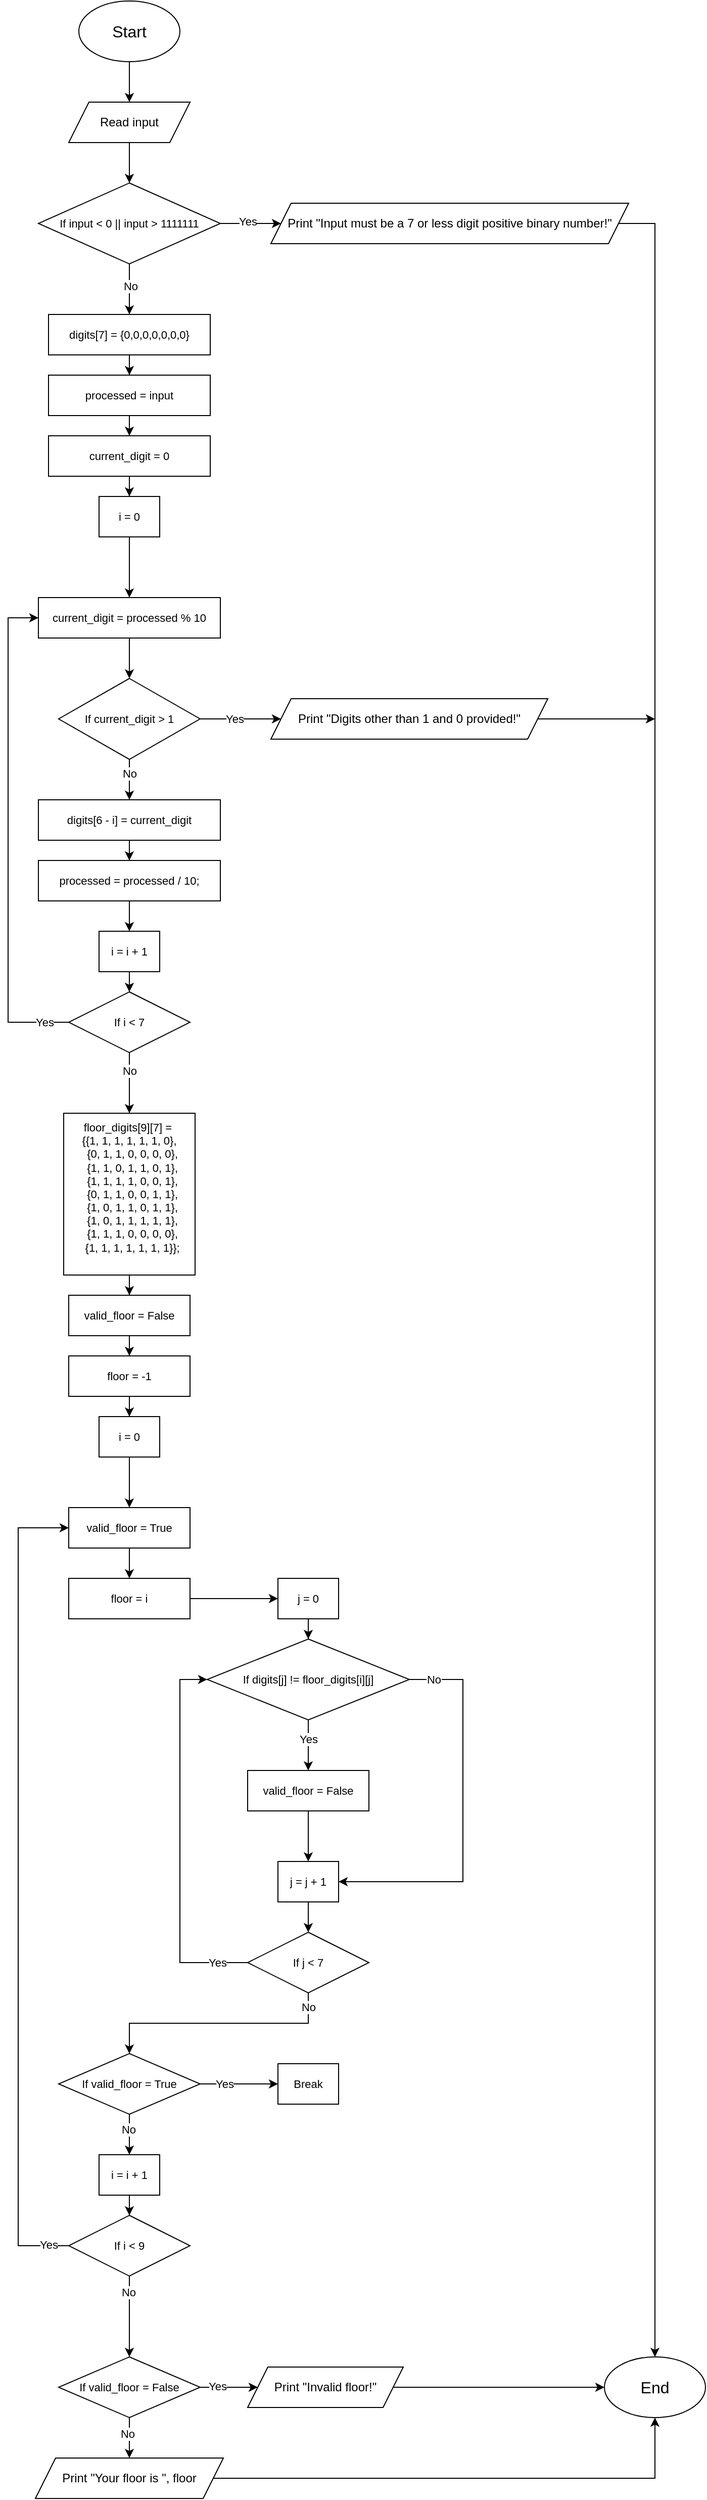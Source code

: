 <mxfile version="24.7.8">
  <diagram id="C5RBs43oDa-KdzZeNtuy" name="Page-1">
    <mxGraphModel dx="795" dy="743" grid="1" gridSize="10" guides="1" tooltips="1" connect="1" arrows="1" fold="1" page="1" pageScale="1" pageWidth="827" pageHeight="1169" math="0" shadow="0">
      <root>
        <mxCell id="WIyWlLk6GJQsqaUBKTNV-0" />
        <mxCell id="WIyWlLk6GJQsqaUBKTNV-1" parent="WIyWlLk6GJQsqaUBKTNV-0" />
        <mxCell id="AX7jysXRW774M35lCU46-30" value="" style="edgeStyle=orthogonalEdgeStyle;rounded=0;orthogonalLoop=1;jettySize=auto;html=1;fontFamily=Helvetica;fontSize=11;fontColor=default;labelBackgroundColor=default;resizable=0;" edge="1" parent="WIyWlLk6GJQsqaUBKTNV-1" source="SrEE-dE6r3HtPPm9E7V3-53" target="SrEE-dE6r3HtPPm9E7V3-59">
          <mxGeometry relative="1" as="geometry" />
        </mxCell>
        <mxCell id="SrEE-dE6r3HtPPm9E7V3-53" value="Start" style="ellipse;whiteSpace=wrap;html=1;fontSize=16;" parent="WIyWlLk6GJQsqaUBKTNV-1" vertex="1">
          <mxGeometry x="150" y="40" width="100" height="60" as="geometry" />
        </mxCell>
        <mxCell id="SrEE-dE6r3HtPPm9E7V3-54" value="End" style="ellipse;whiteSpace=wrap;html=1;fontSize=16;" parent="WIyWlLk6GJQsqaUBKTNV-1" vertex="1">
          <mxGeometry x="670" y="2370" width="100" height="60" as="geometry" />
        </mxCell>
        <mxCell id="AX7jysXRW774M35lCU46-32" value="" style="edgeStyle=orthogonalEdgeStyle;rounded=0;orthogonalLoop=1;jettySize=auto;html=1;fontFamily=Helvetica;fontSize=11;fontColor=default;labelBackgroundColor=default;resizable=0;" edge="1" parent="WIyWlLk6GJQsqaUBKTNV-1" source="SrEE-dE6r3HtPPm9E7V3-58" target="SrEE-dE6r3HtPPm9E7V3-60">
          <mxGeometry relative="1" as="geometry" />
        </mxCell>
        <mxCell id="AX7jysXRW774M35lCU46-76" value="Yes" style="edgeLabel;html=1;align=center;verticalAlign=middle;resizable=0;points=[];fontFamily=Helvetica;fontSize=11;fontColor=default;labelBackgroundColor=default;fillColor=none;gradientColor=none;" vertex="1" connectable="0" parent="AX7jysXRW774M35lCU46-32">
          <mxGeometry x="-0.1" y="2" relative="1" as="geometry">
            <mxPoint as="offset" />
          </mxGeometry>
        </mxCell>
        <mxCell id="AX7jysXRW774M35lCU46-34" value="" style="edgeStyle=orthogonalEdgeStyle;rounded=0;orthogonalLoop=1;jettySize=auto;html=1;fontFamily=Helvetica;fontSize=11;fontColor=default;labelBackgroundColor=default;resizable=0;" edge="1" parent="WIyWlLk6GJQsqaUBKTNV-1" source="SrEE-dE6r3HtPPm9E7V3-58" target="AX7jysXRW774M35lCU46-0">
          <mxGeometry relative="1" as="geometry" />
        </mxCell>
        <mxCell id="AX7jysXRW774M35lCU46-77" value="No" style="edgeLabel;html=1;align=center;verticalAlign=middle;resizable=0;points=[];fontFamily=Helvetica;fontSize=11;fontColor=default;labelBackgroundColor=default;fillColor=none;gradientColor=none;" vertex="1" connectable="0" parent="AX7jysXRW774M35lCU46-34">
          <mxGeometry x="-0.136" y="1" relative="1" as="geometry">
            <mxPoint as="offset" />
          </mxGeometry>
        </mxCell>
        <mxCell id="SrEE-dE6r3HtPPm9E7V3-58" value="If&amp;nbsp;input &amp;lt; 0 || input &amp;gt; 1111111" style="rhombus;whiteSpace=wrap;html=1;align=center;verticalAlign=middle;fontFamily=Helvetica;fontSize=11;fontColor=default;labelBackgroundColor=default;resizable=1;fillColor=none;gradientColor=none;movable=1;rotatable=1;deletable=1;editable=1;locked=0;connectable=1;" parent="WIyWlLk6GJQsqaUBKTNV-1" vertex="1">
          <mxGeometry x="110" y="220" width="180" height="80" as="geometry" />
        </mxCell>
        <mxCell id="AX7jysXRW774M35lCU46-31" value="" style="edgeStyle=orthogonalEdgeStyle;rounded=0;orthogonalLoop=1;jettySize=auto;html=1;fontFamily=Helvetica;fontSize=11;fontColor=default;labelBackgroundColor=default;resizable=0;" edge="1" parent="WIyWlLk6GJQsqaUBKTNV-1" source="SrEE-dE6r3HtPPm9E7V3-59" target="SrEE-dE6r3HtPPm9E7V3-58">
          <mxGeometry relative="1" as="geometry" />
        </mxCell>
        <mxCell id="SrEE-dE6r3HtPPm9E7V3-59" value="Read input" style="shape=parallelogram;perimeter=parallelogramPerimeter;whiteSpace=wrap;html=1;fixedSize=1;" parent="WIyWlLk6GJQsqaUBKTNV-1" vertex="1">
          <mxGeometry x="140" y="140" width="120" height="40" as="geometry" />
        </mxCell>
        <mxCell id="AX7jysXRW774M35lCU46-74" style="edgeStyle=orthogonalEdgeStyle;rounded=0;orthogonalLoop=1;jettySize=auto;html=1;fontFamily=Helvetica;fontSize=11;fontColor=default;labelBackgroundColor=default;resizable=0;exitX=1;exitY=0.5;exitDx=0;exitDy=0;entryX=0.5;entryY=0;entryDx=0;entryDy=0;" edge="1" parent="WIyWlLk6GJQsqaUBKTNV-1" source="SrEE-dE6r3HtPPm9E7V3-60" target="SrEE-dE6r3HtPPm9E7V3-54">
          <mxGeometry relative="1" as="geometry">
            <mxPoint x="720" y="2370" as="targetPoint" />
            <Array as="points">
              <mxPoint x="720" y="260" />
            </Array>
          </mxGeometry>
        </mxCell>
        <mxCell id="SrEE-dE6r3HtPPm9E7V3-60" value="Print &quot;Input must be a 7 or less digit positive binary number!&quot;" style="shape=parallelogram;perimeter=parallelogramPerimeter;whiteSpace=wrap;html=1;fixedSize=1;" parent="WIyWlLk6GJQsqaUBKTNV-1" vertex="1">
          <mxGeometry x="340" y="240" width="354" height="40" as="geometry" />
        </mxCell>
        <mxCell id="AX7jysXRW774M35lCU46-36" style="edgeStyle=orthogonalEdgeStyle;rounded=0;orthogonalLoop=1;jettySize=auto;html=1;entryX=0.5;entryY=0;entryDx=0;entryDy=0;fontFamily=Helvetica;fontSize=11;fontColor=default;labelBackgroundColor=default;resizable=0;" edge="1" parent="WIyWlLk6GJQsqaUBKTNV-1" source="AX7jysXRW774M35lCU46-0" target="AX7jysXRW774M35lCU46-1">
          <mxGeometry relative="1" as="geometry" />
        </mxCell>
        <mxCell id="AX7jysXRW774M35lCU46-0" value="digits[7] = {0,0,0,0,0,0,0}" style="rounded=1;whiteSpace=wrap;html=1;align=center;verticalAlign=middle;fontFamily=Helvetica;fontSize=11;fontColor=default;labelBackgroundColor=default;resizable=1;fillColor=none;gradientColor=none;arcSize=0;movable=1;rotatable=1;deletable=1;editable=1;locked=0;connectable=1;" vertex="1" parent="WIyWlLk6GJQsqaUBKTNV-1">
          <mxGeometry x="120" y="350" width="160" height="40" as="geometry" />
        </mxCell>
        <mxCell id="AX7jysXRW774M35lCU46-37" style="edgeStyle=orthogonalEdgeStyle;rounded=0;orthogonalLoop=1;jettySize=auto;html=1;entryX=0.5;entryY=0;entryDx=0;entryDy=0;fontFamily=Helvetica;fontSize=11;fontColor=default;labelBackgroundColor=default;resizable=0;" edge="1" parent="WIyWlLk6GJQsqaUBKTNV-1" source="AX7jysXRW774M35lCU46-1" target="AX7jysXRW774M35lCU46-2">
          <mxGeometry relative="1" as="geometry" />
        </mxCell>
        <mxCell id="AX7jysXRW774M35lCU46-1" value="processed = input" style="rounded=1;whiteSpace=wrap;html=1;align=center;verticalAlign=middle;fontFamily=Helvetica;fontSize=11;fontColor=default;labelBackgroundColor=default;resizable=1;fillColor=none;gradientColor=none;arcSize=0;movable=1;rotatable=1;deletable=1;editable=1;locked=0;connectable=1;" vertex="1" parent="WIyWlLk6GJQsqaUBKTNV-1">
          <mxGeometry x="120" y="410" width="160" height="40" as="geometry" />
        </mxCell>
        <mxCell id="AX7jysXRW774M35lCU46-38" style="edgeStyle=orthogonalEdgeStyle;rounded=0;orthogonalLoop=1;jettySize=auto;html=1;fontFamily=Helvetica;fontSize=11;fontColor=default;labelBackgroundColor=default;resizable=0;" edge="1" parent="WIyWlLk6GJQsqaUBKTNV-1" source="AX7jysXRW774M35lCU46-2" target="AX7jysXRW774M35lCU46-4">
          <mxGeometry relative="1" as="geometry" />
        </mxCell>
        <mxCell id="AX7jysXRW774M35lCU46-2" value="current_digit = 0" style="rounded=1;whiteSpace=wrap;html=1;align=center;verticalAlign=middle;fontFamily=Helvetica;fontSize=11;fontColor=default;labelBackgroundColor=default;resizable=1;fillColor=none;gradientColor=none;arcSize=0;movable=1;rotatable=1;deletable=1;editable=1;locked=0;connectable=1;" vertex="1" parent="WIyWlLk6GJQsqaUBKTNV-1">
          <mxGeometry x="120" y="470" width="160" height="40" as="geometry" />
        </mxCell>
        <mxCell id="AX7jysXRW774M35lCU46-41" value="" style="edgeStyle=orthogonalEdgeStyle;rounded=0;orthogonalLoop=1;jettySize=auto;html=1;fontFamily=Helvetica;fontSize=11;fontColor=default;labelBackgroundColor=default;resizable=0;" edge="1" parent="WIyWlLk6GJQsqaUBKTNV-1" source="AX7jysXRW774M35lCU46-4" target="AX7jysXRW774M35lCU46-5">
          <mxGeometry relative="1" as="geometry" />
        </mxCell>
        <mxCell id="AX7jysXRW774M35lCU46-4" value="i = 0" style="rounded=1;whiteSpace=wrap;html=1;align=center;verticalAlign=middle;fontFamily=Helvetica;fontSize=11;fontColor=default;labelBackgroundColor=default;resizable=1;fillColor=none;gradientColor=none;arcSize=0;movable=1;rotatable=1;deletable=1;editable=1;locked=0;connectable=1;" vertex="1" parent="WIyWlLk6GJQsqaUBKTNV-1">
          <mxGeometry x="170" y="530" width="60" height="40" as="geometry" />
        </mxCell>
        <mxCell id="AX7jysXRW774M35lCU46-39" value="" style="edgeStyle=orthogonalEdgeStyle;rounded=0;orthogonalLoop=1;jettySize=auto;html=1;fontFamily=Helvetica;fontSize=11;fontColor=default;labelBackgroundColor=default;resizable=0;" edge="1" parent="WIyWlLk6GJQsqaUBKTNV-1" source="AX7jysXRW774M35lCU46-5" target="AX7jysXRW774M35lCU46-7">
          <mxGeometry relative="1" as="geometry" />
        </mxCell>
        <mxCell id="AX7jysXRW774M35lCU46-5" value="current_digit = processed % 10" style="rounded=1;whiteSpace=wrap;html=1;align=center;verticalAlign=middle;fontFamily=Helvetica;fontSize=11;fontColor=default;labelBackgroundColor=default;resizable=1;fillColor=none;gradientColor=none;arcSize=0;movable=1;rotatable=1;deletable=1;editable=1;locked=0;connectable=1;" vertex="1" parent="WIyWlLk6GJQsqaUBKTNV-1">
          <mxGeometry x="110" y="630" width="180" height="40" as="geometry" />
        </mxCell>
        <mxCell id="AX7jysXRW774M35lCU46-46" value="" style="edgeStyle=orthogonalEdgeStyle;rounded=0;orthogonalLoop=1;jettySize=auto;html=1;fontFamily=Helvetica;fontSize=11;fontColor=default;labelBackgroundColor=default;resizable=0;" edge="1" parent="WIyWlLk6GJQsqaUBKTNV-1" source="AX7jysXRW774M35lCU46-6" target="AX7jysXRW774M35lCU46-12">
          <mxGeometry relative="1" as="geometry" />
        </mxCell>
        <mxCell id="AX7jysXRW774M35lCU46-83" value="No" style="edgeLabel;html=1;align=center;verticalAlign=middle;resizable=0;points=[];fontFamily=Helvetica;fontSize=11;fontColor=default;labelBackgroundColor=default;fillColor=none;gradientColor=none;" vertex="1" connectable="0" parent="AX7jysXRW774M35lCU46-46">
          <mxGeometry x="-0.413" relative="1" as="geometry">
            <mxPoint as="offset" />
          </mxGeometry>
        </mxCell>
        <mxCell id="AX7jysXRW774M35lCU46-47" style="edgeStyle=orthogonalEdgeStyle;rounded=0;orthogonalLoop=1;jettySize=auto;html=1;fontFamily=Helvetica;fontSize=11;fontColor=default;labelBackgroundColor=default;resizable=0;entryX=0;entryY=0.5;entryDx=0;entryDy=0;exitX=0;exitY=0.5;exitDx=0;exitDy=0;" edge="1" parent="WIyWlLk6GJQsqaUBKTNV-1" source="AX7jysXRW774M35lCU46-6" target="AX7jysXRW774M35lCU46-5">
          <mxGeometry relative="1" as="geometry">
            <mxPoint x="70" y="650" as="targetPoint" />
            <Array as="points">
              <mxPoint x="80" y="1050" />
              <mxPoint x="80" y="650" />
            </Array>
          </mxGeometry>
        </mxCell>
        <mxCell id="AX7jysXRW774M35lCU46-82" value="Yes" style="edgeLabel;html=1;align=center;verticalAlign=middle;resizable=0;points=[];fontFamily=Helvetica;fontSize=11;fontColor=default;labelBackgroundColor=default;fillColor=none;gradientColor=none;" vertex="1" connectable="0" parent="AX7jysXRW774M35lCU46-47">
          <mxGeometry x="-0.9" relative="1" as="geometry">
            <mxPoint as="offset" />
          </mxGeometry>
        </mxCell>
        <mxCell id="AX7jysXRW774M35lCU46-6" value="If i &amp;lt; 7" style="rhombus;whiteSpace=wrap;html=1;align=center;verticalAlign=middle;fontFamily=Helvetica;fontSize=11;fontColor=default;labelBackgroundColor=default;resizable=1;fillColor=none;gradientColor=none;movable=1;rotatable=1;deletable=1;editable=1;locked=0;connectable=1;" vertex="1" parent="WIyWlLk6GJQsqaUBKTNV-1">
          <mxGeometry x="140" y="1020" width="120" height="60" as="geometry" />
        </mxCell>
        <mxCell id="AX7jysXRW774M35lCU46-40" value="" style="edgeStyle=orthogonalEdgeStyle;rounded=0;orthogonalLoop=1;jettySize=auto;html=1;fontFamily=Helvetica;fontSize=11;fontColor=default;labelBackgroundColor=default;resizable=0;" edge="1" parent="WIyWlLk6GJQsqaUBKTNV-1" source="AX7jysXRW774M35lCU46-7" target="AX7jysXRW774M35lCU46-8">
          <mxGeometry relative="1" as="geometry" />
        </mxCell>
        <mxCell id="AX7jysXRW774M35lCU46-80" value="Yes" style="edgeLabel;html=1;align=center;verticalAlign=middle;resizable=0;points=[];fontFamily=Helvetica;fontSize=11;fontColor=default;labelBackgroundColor=default;fillColor=none;gradientColor=none;" vertex="1" connectable="0" parent="AX7jysXRW774M35lCU46-40">
          <mxGeometry x="-0.165" relative="1" as="geometry">
            <mxPoint as="offset" />
          </mxGeometry>
        </mxCell>
        <mxCell id="AX7jysXRW774M35lCU46-42" value="" style="edgeStyle=orthogonalEdgeStyle;rounded=0;orthogonalLoop=1;jettySize=auto;html=1;fontFamily=Helvetica;fontSize=11;fontColor=default;labelBackgroundColor=default;resizable=0;" edge="1" parent="WIyWlLk6GJQsqaUBKTNV-1" source="AX7jysXRW774M35lCU46-7" target="AX7jysXRW774M35lCU46-9">
          <mxGeometry relative="1" as="geometry" />
        </mxCell>
        <mxCell id="AX7jysXRW774M35lCU46-81" value="No" style="edgeLabel;html=1;align=center;verticalAlign=middle;resizable=0;points=[];fontFamily=Helvetica;fontSize=11;fontColor=default;labelBackgroundColor=default;fillColor=none;gradientColor=none;" vertex="1" connectable="0" parent="AX7jysXRW774M35lCU46-42">
          <mxGeometry x="-0.3" relative="1" as="geometry">
            <mxPoint as="offset" />
          </mxGeometry>
        </mxCell>
        <mxCell id="AX7jysXRW774M35lCU46-7" value="If current_digit &amp;gt; 1" style="rhombus;whiteSpace=wrap;html=1;align=center;verticalAlign=middle;fontFamily=Helvetica;fontSize=11;fontColor=default;labelBackgroundColor=default;resizable=1;fillColor=none;gradientColor=none;movable=1;rotatable=1;deletable=1;editable=1;locked=0;connectable=1;" vertex="1" parent="WIyWlLk6GJQsqaUBKTNV-1">
          <mxGeometry x="130" y="710" width="140" height="80" as="geometry" />
        </mxCell>
        <mxCell id="AX7jysXRW774M35lCU46-75" style="edgeStyle=orthogonalEdgeStyle;rounded=0;orthogonalLoop=1;jettySize=auto;html=1;fontFamily=Helvetica;fontSize=11;fontColor=default;labelBackgroundColor=default;resizable=0;" edge="1" parent="WIyWlLk6GJQsqaUBKTNV-1" source="AX7jysXRW774M35lCU46-8">
          <mxGeometry relative="1" as="geometry">
            <mxPoint x="720" y="750" as="targetPoint" />
          </mxGeometry>
        </mxCell>
        <mxCell id="AX7jysXRW774M35lCU46-8" value="Print &quot;Digits other than 1 and 0 provided!&quot;" style="shape=parallelogram;perimeter=parallelogramPerimeter;whiteSpace=wrap;html=1;fixedSize=1;" vertex="1" parent="WIyWlLk6GJQsqaUBKTNV-1">
          <mxGeometry x="340" y="730" width="274" height="40" as="geometry" />
        </mxCell>
        <mxCell id="AX7jysXRW774M35lCU46-43" style="edgeStyle=orthogonalEdgeStyle;rounded=0;orthogonalLoop=1;jettySize=auto;html=1;entryX=0.5;entryY=0;entryDx=0;entryDy=0;fontFamily=Helvetica;fontSize=11;fontColor=default;labelBackgroundColor=default;resizable=0;" edge="1" parent="WIyWlLk6GJQsqaUBKTNV-1" source="AX7jysXRW774M35lCU46-9" target="AX7jysXRW774M35lCU46-10">
          <mxGeometry relative="1" as="geometry" />
        </mxCell>
        <mxCell id="AX7jysXRW774M35lCU46-9" value="digits[6 - i] = current_digit" style="rounded=1;whiteSpace=wrap;html=1;align=center;verticalAlign=middle;fontFamily=Helvetica;fontSize=11;fontColor=default;labelBackgroundColor=default;resizable=1;fillColor=none;gradientColor=none;arcSize=0;movable=1;rotatable=1;deletable=1;editable=1;locked=0;connectable=1;" vertex="1" parent="WIyWlLk6GJQsqaUBKTNV-1">
          <mxGeometry x="110" y="830" width="180" height="40" as="geometry" />
        </mxCell>
        <mxCell id="AX7jysXRW774M35lCU46-44" style="edgeStyle=orthogonalEdgeStyle;rounded=0;orthogonalLoop=1;jettySize=auto;html=1;entryX=0.5;entryY=0;entryDx=0;entryDy=0;fontFamily=Helvetica;fontSize=11;fontColor=default;labelBackgroundColor=default;resizable=0;" edge="1" parent="WIyWlLk6GJQsqaUBKTNV-1" source="AX7jysXRW774M35lCU46-10" target="AX7jysXRW774M35lCU46-11">
          <mxGeometry relative="1" as="geometry" />
        </mxCell>
        <mxCell id="AX7jysXRW774M35lCU46-10" value="processed = processed / 10;" style="rounded=1;whiteSpace=wrap;html=1;align=center;verticalAlign=middle;fontFamily=Helvetica;fontSize=11;fontColor=default;labelBackgroundColor=default;resizable=1;fillColor=none;gradientColor=none;arcSize=0;movable=1;rotatable=1;deletable=1;editable=1;locked=0;connectable=1;" vertex="1" parent="WIyWlLk6GJQsqaUBKTNV-1">
          <mxGeometry x="110" y="890" width="180" height="40" as="geometry" />
        </mxCell>
        <mxCell id="AX7jysXRW774M35lCU46-45" style="edgeStyle=orthogonalEdgeStyle;rounded=0;orthogonalLoop=1;jettySize=auto;html=1;entryX=0.5;entryY=0;entryDx=0;entryDy=0;fontFamily=Helvetica;fontSize=11;fontColor=default;labelBackgroundColor=default;resizable=0;" edge="1" parent="WIyWlLk6GJQsqaUBKTNV-1" source="AX7jysXRW774M35lCU46-11" target="AX7jysXRW774M35lCU46-6">
          <mxGeometry relative="1" as="geometry" />
        </mxCell>
        <mxCell id="AX7jysXRW774M35lCU46-11" value="i = i + 1" style="rounded=1;whiteSpace=wrap;html=1;align=center;verticalAlign=middle;fontFamily=Helvetica;fontSize=11;fontColor=default;labelBackgroundColor=default;resizable=1;fillColor=none;gradientColor=none;arcSize=0;movable=1;rotatable=1;deletable=1;editable=1;locked=0;connectable=1;" vertex="1" parent="WIyWlLk6GJQsqaUBKTNV-1">
          <mxGeometry x="170" y="960" width="60" height="40" as="geometry" />
        </mxCell>
        <mxCell id="AX7jysXRW774M35lCU46-48" value="" style="edgeStyle=orthogonalEdgeStyle;rounded=0;orthogonalLoop=1;jettySize=auto;html=1;fontFamily=Helvetica;fontSize=11;fontColor=default;labelBackgroundColor=default;resizable=0;" edge="1" parent="WIyWlLk6GJQsqaUBKTNV-1" source="AX7jysXRW774M35lCU46-12" target="AX7jysXRW774M35lCU46-13">
          <mxGeometry relative="1" as="geometry" />
        </mxCell>
        <mxCell id="AX7jysXRW774M35lCU46-12" value="&lt;div&gt;&lt;div&gt;floor_digits[9][7] =&amp;nbsp;&lt;/div&gt;&lt;div&gt;{{1, 1, 1, 1, 1, 1, 0},&lt;/div&gt;&lt;div&gt;&amp;nbsp; {0, 1, 1, 0, 0, 0, 0},&lt;/div&gt;&lt;div&gt;&amp;nbsp; {1, 1, 0, 1, 1, 0, 1},&lt;/div&gt;&lt;div&gt;&amp;nbsp; {1, 1, 1, 1, 0, 0, 1},&lt;/div&gt;&lt;div&gt;&amp;nbsp; {0, 1, 1, 0, 0, 1, 1},&lt;/div&gt;&lt;div&gt;&amp;nbsp; {1, 0, 1, 1, 0, 1, 1},&lt;/div&gt;&lt;div&gt;&amp;nbsp; {1, 0, 1, 1, 1, 1, 1},&lt;/div&gt;&lt;div&gt;&amp;nbsp; {1, 1, 1, 0, 0, 0, 0},&lt;/div&gt;&lt;div&gt;&amp;nbsp; {1, 1, 1, 1, 1, 1, 1}};&lt;/div&gt;&lt;/div&gt;&lt;div&gt;&lt;br&gt;&lt;/div&gt;" style="rounded=1;whiteSpace=wrap;html=1;align=center;verticalAlign=middle;fontFamily=Helvetica;fontSize=11;fontColor=default;labelBackgroundColor=default;resizable=1;fillColor=none;gradientColor=none;arcSize=0;movable=1;rotatable=1;deletable=1;editable=1;locked=0;connectable=1;" vertex="1" parent="WIyWlLk6GJQsqaUBKTNV-1">
          <mxGeometry x="135" y="1140" width="130" height="160" as="geometry" />
        </mxCell>
        <mxCell id="AX7jysXRW774M35lCU46-87" style="edgeStyle=orthogonalEdgeStyle;rounded=0;orthogonalLoop=1;jettySize=auto;html=1;entryX=0.5;entryY=0;entryDx=0;entryDy=0;fontFamily=Helvetica;fontSize=11;fontColor=default;labelBackgroundColor=default;resizable=0;" edge="1" parent="WIyWlLk6GJQsqaUBKTNV-1" source="AX7jysXRW774M35lCU46-13" target="AX7jysXRW774M35lCU46-86">
          <mxGeometry relative="1" as="geometry" />
        </mxCell>
        <mxCell id="AX7jysXRW774M35lCU46-13" value="valid_floor = False" style="rounded=1;whiteSpace=wrap;html=1;align=center;verticalAlign=middle;fontFamily=Helvetica;fontSize=11;fontColor=default;labelBackgroundColor=default;resizable=1;fillColor=none;gradientColor=none;arcSize=0;movable=1;rotatable=1;deletable=1;editable=1;locked=0;connectable=1;" vertex="1" parent="WIyWlLk6GJQsqaUBKTNV-1">
          <mxGeometry x="140" y="1320" width="120" height="40" as="geometry" />
        </mxCell>
        <mxCell id="AX7jysXRW774M35lCU46-55" style="edgeStyle=orthogonalEdgeStyle;rounded=0;orthogonalLoop=1;jettySize=auto;html=1;entryX=0;entryY=0.5;entryDx=0;entryDy=0;fontFamily=Helvetica;fontSize=11;fontColor=default;labelBackgroundColor=default;resizable=0;" edge="1" parent="WIyWlLk6GJQsqaUBKTNV-1" source="AX7jysXRW774M35lCU46-14" target="AX7jysXRW774M35lCU46-20">
          <mxGeometry relative="1" as="geometry" />
        </mxCell>
        <mxCell id="AX7jysXRW774M35lCU46-14" value="floor = i" style="rounded=1;whiteSpace=wrap;html=1;align=center;verticalAlign=middle;fontFamily=Helvetica;fontSize=11;fontColor=default;labelBackgroundColor=default;resizable=1;fillColor=none;gradientColor=none;arcSize=0;movable=1;rotatable=1;deletable=1;editable=1;locked=0;connectable=1;" vertex="1" parent="WIyWlLk6GJQsqaUBKTNV-1">
          <mxGeometry x="140" y="1600" width="120" height="40" as="geometry" />
        </mxCell>
        <mxCell id="AX7jysXRW774M35lCU46-50" value="" style="edgeStyle=orthogonalEdgeStyle;rounded=0;orthogonalLoop=1;jettySize=auto;html=1;fontFamily=Helvetica;fontSize=11;fontColor=default;labelBackgroundColor=default;resizable=0;" edge="1" parent="WIyWlLk6GJQsqaUBKTNV-1" source="AX7jysXRW774M35lCU46-15" target="AX7jysXRW774M35lCU46-21">
          <mxGeometry relative="1" as="geometry" />
        </mxCell>
        <mxCell id="AX7jysXRW774M35lCU46-15" value="i = 0" style="rounded=1;whiteSpace=wrap;html=1;align=center;verticalAlign=middle;fontFamily=Helvetica;fontSize=11;fontColor=default;labelBackgroundColor=default;resizable=1;fillColor=none;gradientColor=none;arcSize=0;movable=1;rotatable=1;deletable=1;editable=1;locked=0;connectable=1;" vertex="1" parent="WIyWlLk6GJQsqaUBKTNV-1">
          <mxGeometry x="170" y="1440" width="60" height="40" as="geometry" />
        </mxCell>
        <mxCell id="AX7jysXRW774M35lCU46-64" value="" style="edgeStyle=orthogonalEdgeStyle;rounded=0;orthogonalLoop=1;jettySize=auto;html=1;fontFamily=Helvetica;fontSize=11;fontColor=default;labelBackgroundColor=default;resizable=0;" edge="1" parent="WIyWlLk6GJQsqaUBKTNV-1" source="AX7jysXRW774M35lCU46-16" target="AX7jysXRW774M35lCU46-17">
          <mxGeometry relative="1" as="geometry" />
        </mxCell>
        <mxCell id="AX7jysXRW774M35lCU46-16" value="i = i + 1" style="rounded=1;whiteSpace=wrap;html=1;align=center;verticalAlign=middle;fontFamily=Helvetica;fontSize=11;fontColor=default;labelBackgroundColor=default;resizable=1;fillColor=none;gradientColor=none;arcSize=0;movable=1;rotatable=1;deletable=1;editable=1;locked=0;connectable=1;" vertex="1" parent="WIyWlLk6GJQsqaUBKTNV-1">
          <mxGeometry x="170" y="2170" width="60" height="40" as="geometry" />
        </mxCell>
        <mxCell id="AX7jysXRW774M35lCU46-67" style="edgeStyle=orthogonalEdgeStyle;rounded=0;orthogonalLoop=1;jettySize=auto;html=1;fontFamily=Helvetica;fontSize=11;fontColor=default;labelBackgroundColor=default;resizable=0;entryX=0;entryY=0.5;entryDx=0;entryDy=0;" edge="1" parent="WIyWlLk6GJQsqaUBKTNV-1" source="AX7jysXRW774M35lCU46-17" target="AX7jysXRW774M35lCU46-21">
          <mxGeometry relative="1" as="geometry">
            <mxPoint x="80" y="1490" as="targetPoint" />
            <Array as="points">
              <mxPoint x="90" y="2260" />
              <mxPoint x="90" y="1550" />
            </Array>
          </mxGeometry>
        </mxCell>
        <mxCell id="AX7jysXRW774M35lCU46-105" value="Yes" style="edgeLabel;html=1;align=center;verticalAlign=middle;resizable=0;points=[];fontFamily=Helvetica;fontSize=11;fontColor=default;labelBackgroundColor=default;fillColor=none;gradientColor=none;" vertex="1" connectable="0" parent="AX7jysXRW774M35lCU46-67">
          <mxGeometry x="-0.951" y="-1" relative="1" as="geometry">
            <mxPoint as="offset" />
          </mxGeometry>
        </mxCell>
        <mxCell id="AX7jysXRW774M35lCU46-71" value="" style="edgeStyle=orthogonalEdgeStyle;rounded=0;orthogonalLoop=1;jettySize=auto;html=1;fontFamily=Helvetica;fontSize=11;fontColor=default;labelBackgroundColor=default;resizable=0;" edge="1" parent="WIyWlLk6GJQsqaUBKTNV-1" source="AX7jysXRW774M35lCU46-17" target="AX7jysXRW774M35lCU46-27">
          <mxGeometry relative="1" as="geometry" />
        </mxCell>
        <mxCell id="AX7jysXRW774M35lCU46-106" value="No" style="edgeLabel;html=1;align=center;verticalAlign=middle;resizable=0;points=[];fontFamily=Helvetica;fontSize=11;fontColor=default;labelBackgroundColor=default;fillColor=none;gradientColor=none;" vertex="1" connectable="0" parent="AX7jysXRW774M35lCU46-71">
          <mxGeometry x="-0.615" y="-1" relative="1" as="geometry">
            <mxPoint as="offset" />
          </mxGeometry>
        </mxCell>
        <mxCell id="AX7jysXRW774M35lCU46-17" value="If i &amp;lt; 9" style="rhombus;whiteSpace=wrap;html=1;align=center;verticalAlign=middle;fontFamily=Helvetica;fontSize=11;fontColor=default;labelBackgroundColor=default;resizable=1;fillColor=none;gradientColor=none;movable=1;rotatable=1;deletable=1;editable=1;locked=0;connectable=1;" vertex="1" parent="WIyWlLk6GJQsqaUBKTNV-1">
          <mxGeometry x="140" y="2230" width="120" height="60" as="geometry" />
        </mxCell>
        <mxCell id="AX7jysXRW774M35lCU46-60" value="" style="edgeStyle=orthogonalEdgeStyle;rounded=0;orthogonalLoop=1;jettySize=auto;html=1;fontFamily=Helvetica;fontSize=11;fontColor=default;labelBackgroundColor=default;resizable=0;entryX=0.5;entryY=0;entryDx=0;entryDy=0;exitX=0.5;exitY=1;exitDx=0;exitDy=0;" edge="1" parent="WIyWlLk6GJQsqaUBKTNV-1" source="AX7jysXRW774M35lCU46-18" target="AX7jysXRW774M35lCU46-26">
          <mxGeometry relative="1" as="geometry">
            <mxPoint x="377" y="2050" as="targetPoint" />
          </mxGeometry>
        </mxCell>
        <mxCell id="AX7jysXRW774M35lCU46-102" value="No" style="edgeLabel;html=1;align=center;verticalAlign=middle;resizable=0;points=[];fontFamily=Helvetica;fontSize=11;fontColor=default;labelBackgroundColor=default;fillColor=none;gradientColor=none;" vertex="1" connectable="0" parent="AX7jysXRW774M35lCU46-60">
          <mxGeometry x="-0.882" relative="1" as="geometry">
            <mxPoint as="offset" />
          </mxGeometry>
        </mxCell>
        <mxCell id="AX7jysXRW774M35lCU46-68" style="edgeStyle=orthogonalEdgeStyle;rounded=0;orthogonalLoop=1;jettySize=auto;html=1;fontFamily=Helvetica;fontSize=11;fontColor=default;labelBackgroundColor=default;resizable=0;entryX=0;entryY=0.5;entryDx=0;entryDy=0;exitX=0;exitY=0.5;exitDx=0;exitDy=0;" edge="1" parent="WIyWlLk6GJQsqaUBKTNV-1" source="AX7jysXRW774M35lCU46-18" target="AX7jysXRW774M35lCU46-24">
          <mxGeometry relative="1" as="geometry">
            <mxPoint x="200" y="1700" as="targetPoint" />
            <Array as="points">
              <mxPoint x="250" y="1980" />
              <mxPoint x="250" y="1700" />
            </Array>
          </mxGeometry>
        </mxCell>
        <mxCell id="AX7jysXRW774M35lCU46-101" value="Yes" style="edgeLabel;html=1;align=center;verticalAlign=middle;resizable=0;points=[];fontFamily=Helvetica;fontSize=11;fontColor=default;labelBackgroundColor=default;fillColor=none;gradientColor=none;" vertex="1" connectable="0" parent="AX7jysXRW774M35lCU46-68">
          <mxGeometry x="-0.837" relative="1" as="geometry">
            <mxPoint as="offset" />
          </mxGeometry>
        </mxCell>
        <mxCell id="AX7jysXRW774M35lCU46-18" value="If j &amp;lt; 7" style="rhombus;whiteSpace=wrap;html=1;align=center;verticalAlign=middle;fontFamily=Helvetica;fontSize=11;fontColor=default;labelBackgroundColor=default;resizable=1;fillColor=none;gradientColor=none;movable=1;rotatable=1;deletable=1;editable=1;locked=0;connectable=1;" vertex="1" parent="WIyWlLk6GJQsqaUBKTNV-1">
          <mxGeometry x="317" y="1950" width="120" height="60" as="geometry" />
        </mxCell>
        <mxCell id="AX7jysXRW774M35lCU46-59" value="" style="edgeStyle=orthogonalEdgeStyle;rounded=0;orthogonalLoop=1;jettySize=auto;html=1;fontFamily=Helvetica;fontSize=11;fontColor=default;labelBackgroundColor=default;resizable=0;" edge="1" parent="WIyWlLk6GJQsqaUBKTNV-1" source="AX7jysXRW774M35lCU46-19" target="AX7jysXRW774M35lCU46-18">
          <mxGeometry relative="1" as="geometry" />
        </mxCell>
        <mxCell id="AX7jysXRW774M35lCU46-19" value="j = j + 1" style="rounded=1;whiteSpace=wrap;html=1;align=center;verticalAlign=middle;fontFamily=Helvetica;fontSize=11;fontColor=default;labelBackgroundColor=default;resizable=1;fillColor=none;gradientColor=none;arcSize=0;movable=1;rotatable=1;deletable=1;editable=1;locked=0;connectable=1;" vertex="1" parent="WIyWlLk6GJQsqaUBKTNV-1">
          <mxGeometry x="347" y="1880" width="60" height="40" as="geometry" />
        </mxCell>
        <mxCell id="AX7jysXRW774M35lCU46-56" value="" style="edgeStyle=orthogonalEdgeStyle;rounded=0;orthogonalLoop=1;jettySize=auto;html=1;fontFamily=Helvetica;fontSize=11;fontColor=default;labelBackgroundColor=default;resizable=0;" edge="1" parent="WIyWlLk6GJQsqaUBKTNV-1" source="AX7jysXRW774M35lCU46-20" target="AX7jysXRW774M35lCU46-24">
          <mxGeometry relative="1" as="geometry" />
        </mxCell>
        <mxCell id="AX7jysXRW774M35lCU46-20" value="j = 0" style="rounded=1;whiteSpace=wrap;html=1;align=center;verticalAlign=middle;fontFamily=Helvetica;fontSize=11;fontColor=default;labelBackgroundColor=default;resizable=1;fillColor=none;gradientColor=none;arcSize=0;movable=1;rotatable=1;deletable=1;editable=1;locked=0;connectable=1;" vertex="1" parent="WIyWlLk6GJQsqaUBKTNV-1">
          <mxGeometry x="347" y="1600" width="60" height="40" as="geometry" />
        </mxCell>
        <mxCell id="AX7jysXRW774M35lCU46-54" style="edgeStyle=orthogonalEdgeStyle;rounded=0;orthogonalLoop=1;jettySize=auto;html=1;entryX=0.5;entryY=0;entryDx=0;entryDy=0;fontFamily=Helvetica;fontSize=11;fontColor=default;labelBackgroundColor=default;resizable=0;" edge="1" parent="WIyWlLk6GJQsqaUBKTNV-1" source="AX7jysXRW774M35lCU46-21" target="AX7jysXRW774M35lCU46-14">
          <mxGeometry relative="1" as="geometry" />
        </mxCell>
        <mxCell id="AX7jysXRW774M35lCU46-21" value="valid_floor = True" style="rounded=1;whiteSpace=wrap;html=1;align=center;verticalAlign=middle;fontFamily=Helvetica;fontSize=11;fontColor=default;labelBackgroundColor=default;resizable=1;fillColor=none;gradientColor=none;arcSize=0;movable=1;rotatable=1;deletable=1;editable=1;locked=0;connectable=1;" vertex="1" parent="WIyWlLk6GJQsqaUBKTNV-1">
          <mxGeometry x="140" y="1530" width="120" height="40" as="geometry" />
        </mxCell>
        <mxCell id="AX7jysXRW774M35lCU46-57" value="" style="edgeStyle=orthogonalEdgeStyle;rounded=0;orthogonalLoop=1;jettySize=auto;html=1;fontFamily=Helvetica;fontSize=11;fontColor=default;labelBackgroundColor=default;resizable=0;" edge="1" parent="WIyWlLk6GJQsqaUBKTNV-1" source="AX7jysXRW774M35lCU46-24" target="AX7jysXRW774M35lCU46-25">
          <mxGeometry relative="1" as="geometry" />
        </mxCell>
        <mxCell id="AX7jysXRW774M35lCU46-97" value="Yes" style="edgeLabel;html=1;align=center;verticalAlign=middle;resizable=0;points=[];fontFamily=Helvetica;fontSize=11;fontColor=default;labelBackgroundColor=default;fillColor=none;gradientColor=none;" vertex="1" connectable="0" parent="AX7jysXRW774M35lCU46-57">
          <mxGeometry x="-0.232" relative="1" as="geometry">
            <mxPoint as="offset" />
          </mxGeometry>
        </mxCell>
        <mxCell id="AX7jysXRW774M35lCU46-98" style="edgeStyle=orthogonalEdgeStyle;rounded=0;orthogonalLoop=1;jettySize=auto;html=1;fontFamily=Helvetica;fontSize=11;fontColor=default;labelBackgroundColor=default;resizable=0;entryX=1;entryY=0.5;entryDx=0;entryDy=0;" edge="1" parent="WIyWlLk6GJQsqaUBKTNV-1" source="AX7jysXRW774M35lCU46-24" target="AX7jysXRW774M35lCU46-19">
          <mxGeometry relative="1" as="geometry">
            <mxPoint x="520" y="1920" as="targetPoint" />
            <Array as="points">
              <mxPoint x="530" y="1700" />
              <mxPoint x="530" y="1900" />
            </Array>
          </mxGeometry>
        </mxCell>
        <mxCell id="AX7jysXRW774M35lCU46-100" value="No" style="edgeLabel;html=1;align=center;verticalAlign=middle;resizable=0;points=[];fontFamily=Helvetica;fontSize=11;fontColor=default;labelBackgroundColor=default;fillColor=none;gradientColor=none;" vertex="1" connectable="0" parent="AX7jysXRW774M35lCU46-98">
          <mxGeometry x="-0.872" relative="1" as="geometry">
            <mxPoint as="offset" />
          </mxGeometry>
        </mxCell>
        <mxCell id="AX7jysXRW774M35lCU46-24" value="If digits[j] != floor_digits[i][j]" style="rhombus;whiteSpace=wrap;html=1;align=center;verticalAlign=middle;fontFamily=Helvetica;fontSize=11;fontColor=default;labelBackgroundColor=default;resizable=1;fillColor=none;gradientColor=none;movable=1;rotatable=1;deletable=1;editable=1;locked=0;connectable=1;" vertex="1" parent="WIyWlLk6GJQsqaUBKTNV-1">
          <mxGeometry x="277" y="1660" width="200" height="80" as="geometry" />
        </mxCell>
        <mxCell id="AX7jysXRW774M35lCU46-58" value="" style="edgeStyle=orthogonalEdgeStyle;rounded=0;orthogonalLoop=1;jettySize=auto;html=1;fontFamily=Helvetica;fontSize=11;fontColor=default;labelBackgroundColor=default;resizable=0;" edge="1" parent="WIyWlLk6GJQsqaUBKTNV-1" source="AX7jysXRW774M35lCU46-25" target="AX7jysXRW774M35lCU46-19">
          <mxGeometry relative="1" as="geometry" />
        </mxCell>
        <mxCell id="AX7jysXRW774M35lCU46-25" value="valid_floor = False" style="rounded=1;whiteSpace=wrap;html=1;align=center;verticalAlign=middle;fontFamily=Helvetica;fontSize=11;fontColor=default;labelBackgroundColor=default;resizable=1;fillColor=none;gradientColor=none;arcSize=0;movable=1;rotatable=1;deletable=1;editable=1;locked=0;connectable=1;" vertex="1" parent="WIyWlLk6GJQsqaUBKTNV-1">
          <mxGeometry x="317" y="1790" width="120" height="40" as="geometry" />
        </mxCell>
        <mxCell id="AX7jysXRW774M35lCU46-63" value="" style="edgeStyle=orthogonalEdgeStyle;rounded=0;orthogonalLoop=1;jettySize=auto;html=1;fontFamily=Helvetica;fontSize=11;fontColor=default;labelBackgroundColor=default;resizable=0;" edge="1" parent="WIyWlLk6GJQsqaUBKTNV-1" source="AX7jysXRW774M35lCU46-26" target="AX7jysXRW774M35lCU46-16">
          <mxGeometry relative="1" as="geometry" />
        </mxCell>
        <mxCell id="AX7jysXRW774M35lCU46-104" value="No" style="edgeLabel;html=1;align=center;verticalAlign=middle;resizable=0;points=[];fontFamily=Helvetica;fontSize=11;fontColor=default;labelBackgroundColor=default;fillColor=none;gradientColor=none;" vertex="1" connectable="0" parent="AX7jysXRW774M35lCU46-63">
          <mxGeometry x="-0.26" y="-1" relative="1" as="geometry">
            <mxPoint as="offset" />
          </mxGeometry>
        </mxCell>
        <mxCell id="AX7jysXRW774M35lCU46-66" value="" style="edgeStyle=orthogonalEdgeStyle;rounded=0;orthogonalLoop=1;jettySize=auto;html=1;fontFamily=Helvetica;fontSize=11;fontColor=default;labelBackgroundColor=default;resizable=0;" edge="1" parent="WIyWlLk6GJQsqaUBKTNV-1" source="AX7jysXRW774M35lCU46-26" target="AX7jysXRW774M35lCU46-65">
          <mxGeometry relative="1" as="geometry" />
        </mxCell>
        <mxCell id="AX7jysXRW774M35lCU46-103" value="Yes" style="edgeLabel;html=1;align=center;verticalAlign=middle;resizable=0;points=[];fontFamily=Helvetica;fontSize=11;fontColor=default;labelBackgroundColor=default;fillColor=none;gradientColor=none;" vertex="1" connectable="0" parent="AX7jysXRW774M35lCU46-66">
          <mxGeometry x="-0.382" relative="1" as="geometry">
            <mxPoint as="offset" />
          </mxGeometry>
        </mxCell>
        <mxCell id="AX7jysXRW774M35lCU46-26" value="If valid_floor = True" style="rhombus;whiteSpace=wrap;html=1;align=center;verticalAlign=middle;fontFamily=Helvetica;fontSize=11;fontColor=default;labelBackgroundColor=default;resizable=1;fillColor=none;gradientColor=none;movable=1;rotatable=1;deletable=1;editable=1;locked=0;connectable=1;" vertex="1" parent="WIyWlLk6GJQsqaUBKTNV-1">
          <mxGeometry x="130" y="2070" width="140" height="60" as="geometry" />
        </mxCell>
        <mxCell id="AX7jysXRW774M35lCU46-69" value="" style="edgeStyle=orthogonalEdgeStyle;rounded=0;orthogonalLoop=1;jettySize=auto;html=1;fontFamily=Helvetica;fontSize=11;fontColor=default;labelBackgroundColor=default;resizable=0;" edge="1" parent="WIyWlLk6GJQsqaUBKTNV-1" source="AX7jysXRW774M35lCU46-27" target="AX7jysXRW774M35lCU46-28">
          <mxGeometry relative="1" as="geometry" />
        </mxCell>
        <mxCell id="AX7jysXRW774M35lCU46-107" value="Yes" style="edgeLabel;html=1;align=center;verticalAlign=middle;resizable=0;points=[];fontFamily=Helvetica;fontSize=11;fontColor=default;labelBackgroundColor=default;fillColor=none;gradientColor=none;" vertex="1" connectable="0" parent="AX7jysXRW774M35lCU46-69">
          <mxGeometry x="-0.399" y="1" relative="1" as="geometry">
            <mxPoint as="offset" />
          </mxGeometry>
        </mxCell>
        <mxCell id="AX7jysXRW774M35lCU46-70" value="" style="edgeStyle=orthogonalEdgeStyle;rounded=0;orthogonalLoop=1;jettySize=auto;html=1;fontFamily=Helvetica;fontSize=11;fontColor=default;labelBackgroundColor=default;resizable=0;" edge="1" parent="WIyWlLk6GJQsqaUBKTNV-1" source="AX7jysXRW774M35lCU46-27" target="AX7jysXRW774M35lCU46-29">
          <mxGeometry relative="1" as="geometry" />
        </mxCell>
        <mxCell id="AX7jysXRW774M35lCU46-109" value="No" style="edgeLabel;html=1;align=center;verticalAlign=middle;resizable=0;points=[];fontFamily=Helvetica;fontSize=11;fontColor=default;labelBackgroundColor=default;fillColor=none;gradientColor=none;" vertex="1" connectable="0" parent="AX7jysXRW774M35lCU46-70">
          <mxGeometry x="-0.231" y="-2" relative="1" as="geometry">
            <mxPoint as="offset" />
          </mxGeometry>
        </mxCell>
        <mxCell id="AX7jysXRW774M35lCU46-27" value="If valid_floor = False" style="rhombus;whiteSpace=wrap;html=1;align=center;verticalAlign=middle;fontFamily=Helvetica;fontSize=11;fontColor=default;labelBackgroundColor=default;resizable=1;fillColor=none;gradientColor=none;movable=1;rotatable=1;deletable=1;editable=1;locked=0;connectable=1;" vertex="1" parent="WIyWlLk6GJQsqaUBKTNV-1">
          <mxGeometry x="130" y="2370" width="140" height="60" as="geometry" />
        </mxCell>
        <mxCell id="AX7jysXRW774M35lCU46-73" style="edgeStyle=orthogonalEdgeStyle;rounded=0;orthogonalLoop=1;jettySize=auto;html=1;fontFamily=Helvetica;fontSize=11;fontColor=default;labelBackgroundColor=default;resizable=0;" edge="1" parent="WIyWlLk6GJQsqaUBKTNV-1" source="AX7jysXRW774M35lCU46-28" target="SrEE-dE6r3HtPPm9E7V3-54">
          <mxGeometry relative="1" as="geometry" />
        </mxCell>
        <mxCell id="AX7jysXRW774M35lCU46-28" value="Print &quot;Invalid floor!&quot;" style="shape=parallelogram;perimeter=parallelogramPerimeter;whiteSpace=wrap;html=1;fixedSize=1;" vertex="1" parent="WIyWlLk6GJQsqaUBKTNV-1">
          <mxGeometry x="317" y="2380" width="154" height="40" as="geometry" />
        </mxCell>
        <mxCell id="AX7jysXRW774M35lCU46-72" style="edgeStyle=orthogonalEdgeStyle;rounded=0;orthogonalLoop=1;jettySize=auto;html=1;entryX=0.5;entryY=1;entryDx=0;entryDy=0;fontFamily=Helvetica;fontSize=11;fontColor=default;labelBackgroundColor=default;resizable=0;" edge="1" parent="WIyWlLk6GJQsqaUBKTNV-1" source="AX7jysXRW774M35lCU46-29" target="SrEE-dE6r3HtPPm9E7V3-54">
          <mxGeometry relative="1" as="geometry" />
        </mxCell>
        <mxCell id="AX7jysXRW774M35lCU46-29" value="Print&amp;nbsp;&quot;Your floor is &quot;, floor" style="shape=parallelogram;perimeter=parallelogramPerimeter;whiteSpace=wrap;html=1;fixedSize=1;" vertex="1" parent="WIyWlLk6GJQsqaUBKTNV-1">
          <mxGeometry x="107" y="2470" width="186" height="40" as="geometry" />
        </mxCell>
        <mxCell id="AX7jysXRW774M35lCU46-65" value="Break" style="rounded=1;whiteSpace=wrap;html=1;align=center;verticalAlign=middle;fontFamily=Helvetica;fontSize=11;fontColor=default;labelBackgroundColor=default;resizable=1;fillColor=none;gradientColor=none;arcSize=0;movable=1;rotatable=1;deletable=1;editable=1;locked=0;connectable=1;" vertex="1" parent="WIyWlLk6GJQsqaUBKTNV-1">
          <mxGeometry x="347" y="2080" width="60" height="40" as="geometry" />
        </mxCell>
        <mxCell id="AX7jysXRW774M35lCU46-89" style="edgeStyle=orthogonalEdgeStyle;rounded=0;orthogonalLoop=1;jettySize=auto;html=1;entryX=0.5;entryY=0;entryDx=0;entryDy=0;fontFamily=Helvetica;fontSize=11;fontColor=default;labelBackgroundColor=default;resizable=0;" edge="1" parent="WIyWlLk6GJQsqaUBKTNV-1" source="AX7jysXRW774M35lCU46-86" target="AX7jysXRW774M35lCU46-15">
          <mxGeometry relative="1" as="geometry" />
        </mxCell>
        <mxCell id="AX7jysXRW774M35lCU46-86" value="floor = -1" style="rounded=1;whiteSpace=wrap;html=1;align=center;verticalAlign=middle;fontFamily=Helvetica;fontSize=11;fontColor=default;labelBackgroundColor=default;resizable=1;fillColor=none;gradientColor=none;arcSize=0;movable=1;rotatable=1;deletable=1;editable=1;locked=0;connectable=1;" vertex="1" parent="WIyWlLk6GJQsqaUBKTNV-1">
          <mxGeometry x="140" y="1380" width="120" height="40" as="geometry" />
        </mxCell>
      </root>
    </mxGraphModel>
  </diagram>
</mxfile>
